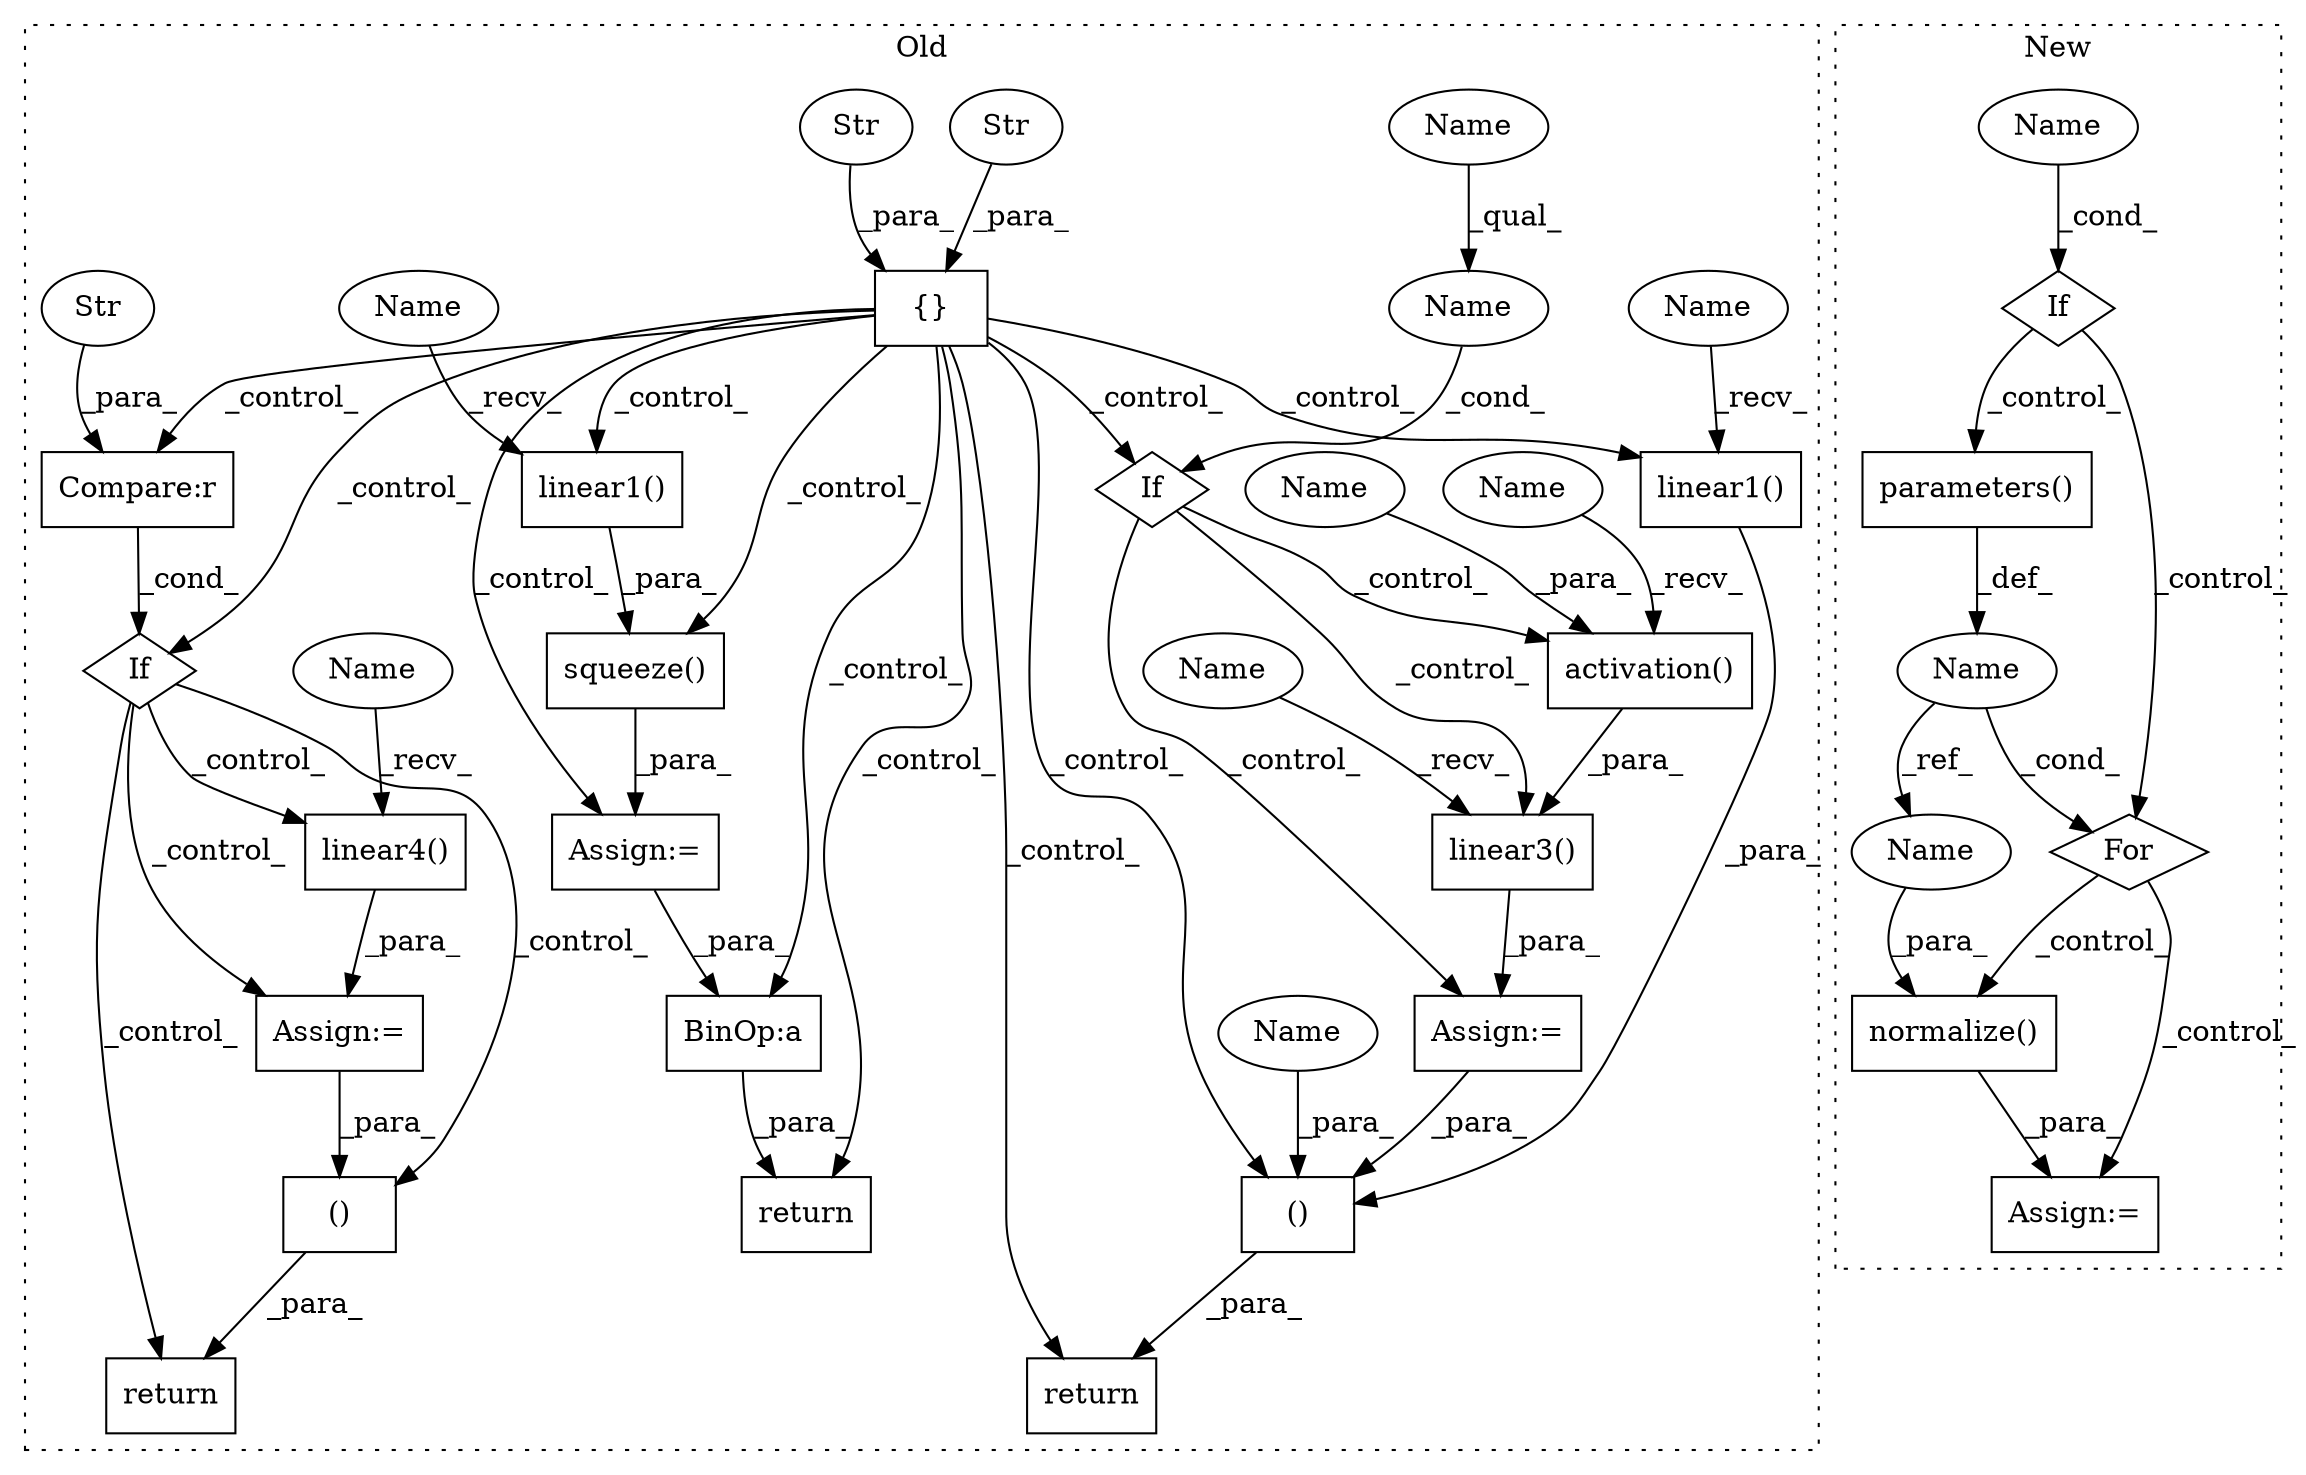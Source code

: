 digraph G {
subgraph cluster0 {
1 [label="()" a="54" s="11123" l="26" shape="box"];
3 [label="return" a="93" s="11107" l="7" shape="box"];
4 [label="linear1()" a="75" s="10701,10715" l="13,1" shape="box"];
6 [label="{}" a="59" s="10608,10652" l="1,0" shape="box"];
7 [label="()" a="54" s="11585" l="15" shape="box"];
8 [label="Str" a="66" s="10622" l="15" shape="ellipse"];
9 [label="Str" a="66" s="10639" l="13" shape="ellipse"];
11 [label="linear1()" a="75" s="11254,11268" l="13,1" shape="box"];
12 [label="BinOp:a" a="82" s="11380" l="3" shape="box"];
14 [label="If" a="96" s="10828,10851" l="3,22" shape="diamond"];
18 [label="squeeze()" a="75" s="11240,11269" l="14,1" shape="box"];
19 [label="Assign:=" a="68" s="11237" l="3" shape="box"];
20 [label="return" a="93" s="11568" l="7" shape="box"];
21 [label="linear3()" a="75" s="10885,10924" l="13,1" shape="box"];
22 [label="Name" a="87" s="10831" l="20" shape="ellipse"];
23 [label="activation()" a="75" s="10898,10923" l="16,1" shape="box"];
24 [label="linear4()" a="75" s="11536,11550" l="13,1" shape="box"];
25 [label="Assign:=" a="68" s="11533" l="3" shape="box"];
26 [label="Assign:=" a="68" s="10882" l="3" shape="box"];
27 [label="return" a="93" s="11360" l="7" shape="box"];
28 [label="If" a="96" s="11406,11442" l="0,18" shape="diamond"];
29 [label="Compare:r" a="40" s="11406" l="36" shape="box"];
30 [label="Str" a="66" s="11435" l="7" shape="ellipse"];
31 [label="Name" a="87" s="10914" l="9" shape="ellipse"];
32 [label="Name" a="87" s="11125" l="9" shape="ellipse"];
34 [label="Name" a="87" s="10885" l="4" shape="ellipse"];
35 [label="Name" a="87" s="10898" l="4" shape="ellipse"];
36 [label="Name" a="87" s="10701" l="4" shape="ellipse"];
37 [label="Name" a="87" s="10831" l="4" shape="ellipse"];
38 [label="Name" a="87" s="11536" l="4" shape="ellipse"];
39 [label="Name" a="87" s="11254" l="4" shape="ellipse"];
label = "Old";
style="dotted";
}
subgraph cluster1 {
2 [label="parameters()" a="75" s="8309" l="25" shape="box"];
5 [label="If" a="96" s="8253,8278" l="3,22" shape="diamond"];
10 [label="Name" a="87" s="8256" l="22" shape="ellipse"];
13 [label="For" a="107" s="8300,8334" l="4,26" shape="diamond"];
15 [label="Name" a="87" s="8304" l="1" shape="ellipse"];
16 [label="Assign:=" a="68" s="8361" l="3" shape="box"];
17 [label="normalize()" a="75" s="8364,8377" l="12,8" shape="box"];
33 [label="Name" a="87" s="8376" l="1" shape="ellipse"];
label = "New";
style="dotted";
}
1 -> 3 [label="_para_"];
2 -> 15 [label="_def_"];
4 -> 1 [label="_para_"];
5 -> 2 [label="_control_"];
5 -> 13 [label="_control_"];
6 -> 18 [label="_control_"];
6 -> 29 [label="_control_"];
6 -> 27 [label="_control_"];
6 -> 1 [label="_control_"];
6 -> 28 [label="_control_"];
6 -> 3 [label="_control_"];
6 -> 4 [label="_control_"];
6 -> 19 [label="_control_"];
6 -> 11 [label="_control_"];
6 -> 14 [label="_control_"];
6 -> 12 [label="_control_"];
7 -> 20 [label="_para_"];
8 -> 6 [label="_para_"];
9 -> 6 [label="_para_"];
10 -> 5 [label="_cond_"];
11 -> 18 [label="_para_"];
12 -> 27 [label="_para_"];
13 -> 16 [label="_control_"];
13 -> 17 [label="_control_"];
14 -> 21 [label="_control_"];
14 -> 23 [label="_control_"];
14 -> 26 [label="_control_"];
15 -> 13 [label="_cond_"];
15 -> 33 [label="_ref_"];
17 -> 16 [label="_para_"];
18 -> 19 [label="_para_"];
19 -> 12 [label="_para_"];
21 -> 26 [label="_para_"];
22 -> 14 [label="_cond_"];
23 -> 21 [label="_para_"];
24 -> 25 [label="_para_"];
25 -> 7 [label="_para_"];
26 -> 1 [label="_para_"];
28 -> 25 [label="_control_"];
28 -> 20 [label="_control_"];
28 -> 7 [label="_control_"];
28 -> 24 [label="_control_"];
29 -> 28 [label="_cond_"];
30 -> 29 [label="_para_"];
31 -> 23 [label="_para_"];
32 -> 1 [label="_para_"];
33 -> 17 [label="_para_"];
34 -> 21 [label="_recv_"];
35 -> 23 [label="_recv_"];
36 -> 4 [label="_recv_"];
37 -> 22 [label="_qual_"];
38 -> 24 [label="_recv_"];
39 -> 11 [label="_recv_"];
}